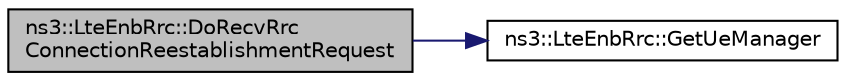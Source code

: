 digraph "ns3::LteEnbRrc::DoRecvRrcConnectionReestablishmentRequest"
{
 // LATEX_PDF_SIZE
  edge [fontname="Helvetica",fontsize="10",labelfontname="Helvetica",labelfontsize="10"];
  node [fontname="Helvetica",fontsize="10",shape=record];
  rankdir="LR";
  Node1 [label="ns3::LteEnbRrc::DoRecvRrc\lConnectionReestablishmentRequest",height=0.2,width=0.4,color="black", fillcolor="grey75", style="filled", fontcolor="black",tooltip="Part of the RRC protocol."];
  Node1 -> Node2 [color="midnightblue",fontsize="10",style="solid",fontname="Helvetica"];
  Node2 [label="ns3::LteEnbRrc::GetUeManager",height=0.2,width=0.4,color="black", fillcolor="white", style="filled",URL="$classns3_1_1_lte_enb_rrc.html#a875653948b565dc50b33f6a0434e32d9",tooltip=" "];
}
